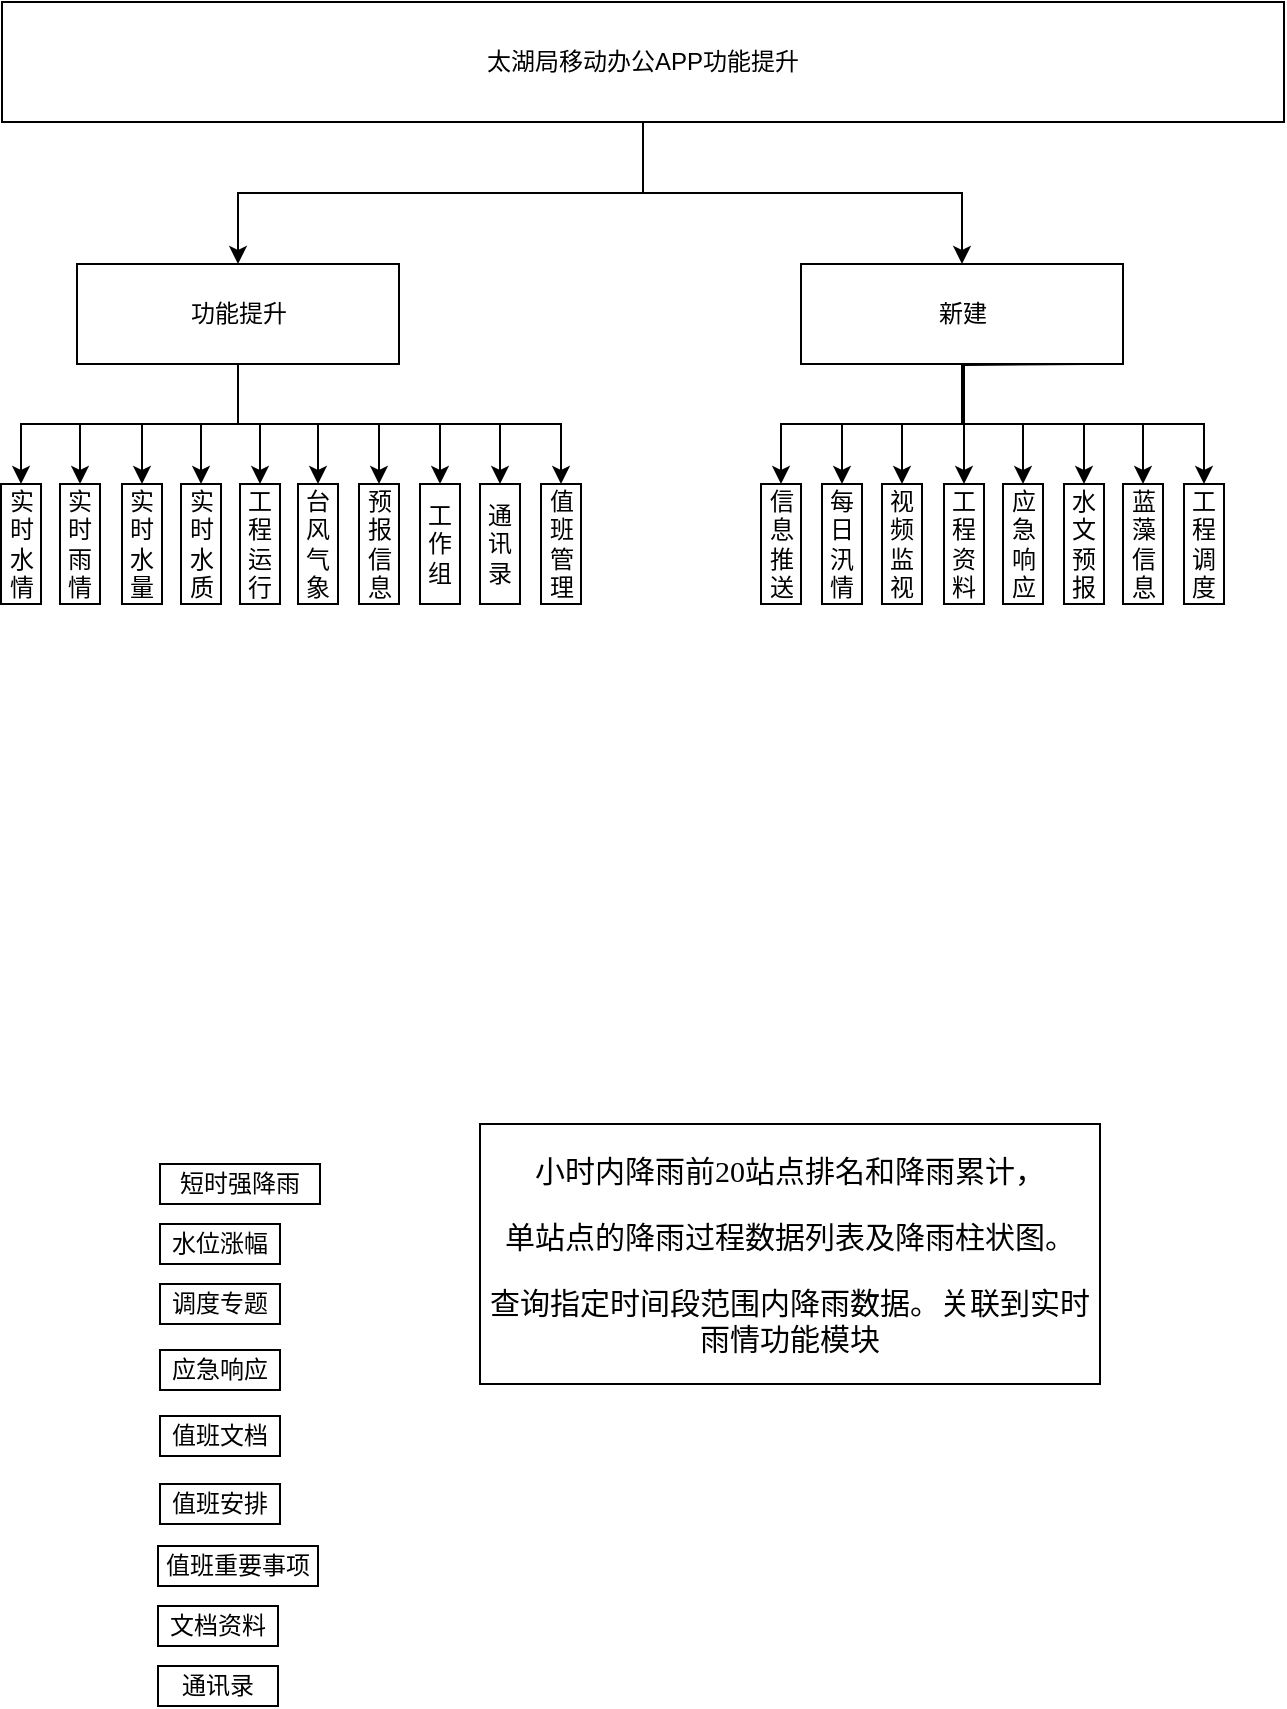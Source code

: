 <mxfile version="11.1.4" type="github"><diagram id="qvx9LAHxHfA9EjNs1QSS" name="Page-1"><mxGraphModel dx="1108" dy="456" grid="1" gridSize="10" guides="1" tooltips="1" connect="1" arrows="1" fold="1" page="1" pageScale="1" pageWidth="827" pageHeight="1169" math="0" shadow="0"><root><mxCell id="0"/><mxCell id="1" parent="0"/><mxCell id="SEAwow5dpvRGz6BitIV--27" style="edgeStyle=orthogonalEdgeStyle;rounded=0;orthogonalLoop=1;jettySize=auto;html=1;entryX=0.5;entryY=0;entryDx=0;entryDy=0;" parent="1" source="SEAwow5dpvRGz6BitIV--1" target="SEAwow5dpvRGz6BitIV--17" edge="1"><mxGeometry relative="1" as="geometry"/></mxCell><mxCell id="SEAwow5dpvRGz6BitIV--28" style="edgeStyle=orthogonalEdgeStyle;rounded=0;orthogonalLoop=1;jettySize=auto;html=1;entryX=0.5;entryY=0;entryDx=0;entryDy=0;" parent="1" source="SEAwow5dpvRGz6BitIV--1" target="SEAwow5dpvRGz6BitIV--8" edge="1"><mxGeometry relative="1" as="geometry"><Array as="points"><mxPoint x="198.5" y="260"/><mxPoint x="89.5" y="260"/></Array></mxGeometry></mxCell><mxCell id="SEAwow5dpvRGz6BitIV--30" style="edgeStyle=orthogonalEdgeStyle;rounded=0;orthogonalLoop=1;jettySize=auto;html=1;entryX=0.5;entryY=0;entryDx=0;entryDy=0;" parent="1" source="SEAwow5dpvRGz6BitIV--1" target="SEAwow5dpvRGz6BitIV--7" edge="1"><mxGeometry relative="1" as="geometry"/></mxCell><mxCell id="SEAwow5dpvRGz6BitIV--31" style="edgeStyle=orthogonalEdgeStyle;rounded=0;orthogonalLoop=1;jettySize=auto;html=1;entryX=0.5;entryY=0;entryDx=0;entryDy=0;" parent="1" source="SEAwow5dpvRGz6BitIV--1" target="SEAwow5dpvRGz6BitIV--18" edge="1"><mxGeometry relative="1" as="geometry"/></mxCell><mxCell id="SEAwow5dpvRGz6BitIV--34" style="edgeStyle=orthogonalEdgeStyle;rounded=0;orthogonalLoop=1;jettySize=auto;html=1;entryX=0.5;entryY=0;entryDx=0;entryDy=0;" parent="1" source="SEAwow5dpvRGz6BitIV--1" target="SEAwow5dpvRGz6BitIV--19" edge="1"><mxGeometry relative="1" as="geometry"/></mxCell><mxCell id="SEAwow5dpvRGz6BitIV--35" style="edgeStyle=orthogonalEdgeStyle;rounded=0;orthogonalLoop=1;jettySize=auto;html=1;entryX=0.5;entryY=0;entryDx=0;entryDy=0;" parent="1" source="SEAwow5dpvRGz6BitIV--1" target="SEAwow5dpvRGz6BitIV--21" edge="1"><mxGeometry relative="1" as="geometry"><Array as="points"><mxPoint x="198.5" y="260"/><mxPoint x="268.5" y="260"/></Array></mxGeometry></mxCell><mxCell id="3kz5_9o_Gu9iUy8k3MCx-7" style="edgeStyle=orthogonalEdgeStyle;rounded=0;orthogonalLoop=1;jettySize=auto;html=1;entryX=0.5;entryY=0;entryDx=0;entryDy=0;" parent="1" source="SEAwow5dpvRGz6BitIV--1" target="3kz5_9o_Gu9iUy8k3MCx-5" edge="1"><mxGeometry relative="1" as="geometry"><Array as="points"><mxPoint x="198.5" y="260"/><mxPoint x="359.5" y="260"/></Array></mxGeometry></mxCell><mxCell id="3kz5_9o_Gu9iUy8k3MCx-25" style="edgeStyle=orthogonalEdgeStyle;rounded=0;orthogonalLoop=1;jettySize=auto;html=1;" parent="1" source="SEAwow5dpvRGz6BitIV--1" target="3kz5_9o_Gu9iUy8k3MCx-4" edge="1"><mxGeometry relative="1" as="geometry"><Array as="points"><mxPoint x="198" y="260"/><mxPoint x="299" y="260"/></Array></mxGeometry></mxCell><mxCell id="3kz5_9o_Gu9iUy8k3MCx-26" style="edgeStyle=orthogonalEdgeStyle;rounded=0;orthogonalLoop=1;jettySize=auto;html=1;entryX=0.5;entryY=0;entryDx=0;entryDy=0;" parent="1" source="SEAwow5dpvRGz6BitIV--1" target="dItDOX96ScAAo2W70ycG-11" edge="1"><mxGeometry relative="1" as="geometry"><Array as="points"><mxPoint x="198" y="260"/><mxPoint x="329" y="260"/></Array></mxGeometry></mxCell><mxCell id="3kz5_9o_Gu9iUy8k3MCx-27" style="edgeStyle=orthogonalEdgeStyle;rounded=0;orthogonalLoop=1;jettySize=auto;html=1;entryX=0.5;entryY=0;entryDx=0;entryDy=0;" parent="1" source="SEAwow5dpvRGz6BitIV--1" target="3kz5_9o_Gu9iUy8k3MCx-1" edge="1"><mxGeometry relative="1" as="geometry"/></mxCell><mxCell id="SEAwow5dpvRGz6BitIV--1" value="功能提升" style="rounded=0;whiteSpace=wrap;html=1;" parent="1" vertex="1"><mxGeometry x="117.5" y="180" width="161" height="50" as="geometry"/></mxCell><mxCell id="SEAwow5dpvRGz6BitIV--3" value="工程资料" style="rounded=0;whiteSpace=wrap;html=1;" parent="1" vertex="1"><mxGeometry x="551" y="290" width="20" height="60" as="geometry"/></mxCell><mxCell id="SEAwow5dpvRGz6BitIV--4" value="视频监视" style="rounded=0;whiteSpace=wrap;html=1;" parent="1" vertex="1"><mxGeometry x="520" y="290" width="20" height="60" as="geometry"/></mxCell><mxCell id="SEAwow5dpvRGz6BitIV--6" value="每日汛情" style="rounded=0;whiteSpace=wrap;html=1;" parent="1" vertex="1"><mxGeometry x="490" y="290" width="20" height="60" as="geometry"/></mxCell><mxCell id="SEAwow5dpvRGz6BitIV--7" value="实时水量" style="rounded=0;whiteSpace=wrap;html=1;" parent="1" vertex="1"><mxGeometry x="140" y="290" width="20" height="60" as="geometry"/></mxCell><mxCell id="SEAwow5dpvRGz6BitIV--8" value="实时水情" style="rounded=0;whiteSpace=wrap;html=1;" parent="1" vertex="1"><mxGeometry x="79.5" y="290" width="20" height="60" as="geometry"/></mxCell><mxCell id="SEAwow5dpvRGz6BitIV--17" value="实时雨情" style="rounded=0;whiteSpace=wrap;html=1;" parent="1" vertex="1"><mxGeometry x="109" y="290" width="20" height="60" as="geometry"/></mxCell><mxCell id="SEAwow5dpvRGz6BitIV--18" value="工程运行" style="rounded=0;whiteSpace=wrap;html=1;" parent="1" vertex="1"><mxGeometry x="199" y="290" width="20" height="60" as="geometry"/></mxCell><mxCell id="SEAwow5dpvRGz6BitIV--19" value="台风气象" style="rounded=0;whiteSpace=wrap;html=1;" parent="1" vertex="1"><mxGeometry x="228" y="290" width="20" height="60" as="geometry"/></mxCell><mxCell id="SEAwow5dpvRGz6BitIV--21" value="预报信息" style="rounded=0;whiteSpace=wrap;html=1;" parent="1" vertex="1"><mxGeometry x="258.5" y="290" width="20" height="60" as="geometry"/></mxCell><mxCell id="SEAwow5dpvRGz6BitIV--24" value="信息推送" style="rounded=0;whiteSpace=wrap;html=1;" parent="1" vertex="1"><mxGeometry x="459.5" y="290" width="20" height="60" as="geometry"/></mxCell><mxCell id="SEAwow5dpvRGz6BitIV--72" value="短时强降雨" style="rounded=0;whiteSpace=wrap;html=1;" parent="1" vertex="1"><mxGeometry x="159" y="630" width="80" height="20" as="geometry"/></mxCell><mxCell id="SEAwow5dpvRGz6BitIV--73" value="通讯录" style="rounded=0;whiteSpace=wrap;html=1;" parent="1" vertex="1"><mxGeometry x="158" y="881" width="60" height="20" as="geometry"/></mxCell><mxCell id="SEAwow5dpvRGz6BitIV--74" value="文档资料" style="rounded=0;whiteSpace=wrap;html=1;" parent="1" vertex="1"><mxGeometry x="158" y="851" width="60" height="20" as="geometry"/></mxCell><mxCell id="SEAwow5dpvRGz6BitIV--75" value="值班重要事项" style="rounded=0;whiteSpace=wrap;html=1;" parent="1" vertex="1"><mxGeometry x="158" y="821" width="80" height="20" as="geometry"/></mxCell><mxCell id="SEAwow5dpvRGz6BitIV--76" value="值班安排" style="rounded=0;whiteSpace=wrap;html=1;" parent="1" vertex="1"><mxGeometry x="159" y="790" width="60" height="20" as="geometry"/></mxCell><mxCell id="SEAwow5dpvRGz6BitIV--77" value="值班文档" style="rounded=0;whiteSpace=wrap;html=1;" parent="1" vertex="1"><mxGeometry x="159" y="756" width="60" height="20" as="geometry"/></mxCell><mxCell id="SEAwow5dpvRGz6BitIV--78" value="应急响应" style="rounded=0;whiteSpace=wrap;html=1;" parent="1" vertex="1"><mxGeometry x="159" y="723" width="60" height="20" as="geometry"/></mxCell><mxCell id="SEAwow5dpvRGz6BitIV--79" value="调度专题" style="rounded=0;whiteSpace=wrap;html=1;" parent="1" vertex="1"><mxGeometry x="159" y="690" width="60" height="20" as="geometry"/></mxCell><mxCell id="SEAwow5dpvRGz6BitIV--80" value="水位涨幅" style="rounded=0;whiteSpace=wrap;html=1;" parent="1" vertex="1"><mxGeometry x="159" y="660" width="60" height="20" as="geometry"/></mxCell><mxCell id="SEAwow5dpvRGz6BitIV--81" value="&lt;p class=&quot;MsoNormal&quot; style=&quot;font-size: 15px&quot;&gt;&lt;font style=&quot;font-size: 15px&quot;&gt;&lt;font face=&quot;仿宋_GB2312&quot; style=&quot;font-size: 15px&quot;&gt;小时内降雨前&lt;/font&gt;&lt;font face=&quot;Times New Roman&quot; style=&quot;font-size: 15px&quot;&gt;20&lt;/font&gt;&lt;font face=&quot;仿宋_GB2312&quot; style=&quot;font-size: 15px&quot;&gt;站点排名和降雨累计，&lt;/font&gt;&lt;/font&gt;&lt;/p&gt;&lt;p class=&quot;MsoNormal&quot; style=&quot;font-size: 15px&quot;&gt;&lt;font style=&quot;font-size: 15px&quot;&gt;&lt;font face=&quot;仿宋_GB2312&quot; style=&quot;font-size: 15px&quot;&gt;单站点的降雨过程数据列表及降雨柱状图。&lt;/font&gt;&lt;span style=&quot;font-family: &amp;#34;times new roman&amp;#34;&quot;&gt;&lt;/span&gt;&lt;/font&gt;&lt;/p&gt;&lt;p class=&quot;MsoNormal&quot; style=&quot;font-size: 15px&quot;&gt;&lt;font style=&quot;font-size: 15px&quot;&gt;&lt;font face=&quot;仿宋_GB2312&quot; style=&quot;font-size: 15px&quot;&gt;查询指定时间段范围内降雨数据&lt;/font&gt;&lt;font face=&quot;仿宋_GB2312&quot; style=&quot;font-size: 15px&quot;&gt;。&lt;/font&gt;&lt;/font&gt;&lt;span&gt;关联到实时雨情功能模块&lt;/span&gt;&lt;/p&gt;" style="rounded=0;whiteSpace=wrap;html=1;" parent="1" vertex="1"><mxGeometry x="319" y="610" width="310" height="130" as="geometry"/></mxCell><mxCell id="dItDOX96ScAAo2W70ycG-9" style="edgeStyle=orthogonalEdgeStyle;rounded=0;orthogonalLoop=1;jettySize=auto;html=1;" parent="1" source="dItDOX96ScAAo2W70ycG-1" target="SEAwow5dpvRGz6BitIV--1" edge="1"><mxGeometry relative="1" as="geometry"/></mxCell><mxCell id="dItDOX96ScAAo2W70ycG-10" style="edgeStyle=orthogonalEdgeStyle;rounded=0;orthogonalLoop=1;jettySize=auto;html=1;entryX=0.5;entryY=0;entryDx=0;entryDy=0;" parent="1" source="dItDOX96ScAAo2W70ycG-1" target="dItDOX96ScAAo2W70ycG-3" edge="1"><mxGeometry relative="1" as="geometry"/></mxCell><mxCell id="dItDOX96ScAAo2W70ycG-1" value="太湖局移动办公APP功能提升" style="rounded=0;whiteSpace=wrap;html=1;" parent="1" vertex="1"><mxGeometry x="80" y="49" width="641" height="60" as="geometry"/></mxCell><mxCell id="dItDOX96ScAAo2W70ycG-8" style="edgeStyle=orthogonalEdgeStyle;rounded=0;orthogonalLoop=1;jettySize=auto;html=1;entryX=0.5;entryY=0;entryDx=0;entryDy=0;" parent="1" target="SEAwow5dpvRGz6BitIV--3" edge="1"><mxGeometry relative="1" as="geometry"><mxPoint x="621" y="230" as="sourcePoint"/></mxGeometry></mxCell><mxCell id="3kz5_9o_Gu9iUy8k3MCx-19" style="edgeStyle=orthogonalEdgeStyle;rounded=0;orthogonalLoop=1;jettySize=auto;html=1;entryX=0.5;entryY=0;entryDx=0;entryDy=0;" parent="1" target="3kz5_9o_Gu9iUy8k3MCx-12" edge="1"><mxGeometry relative="1" as="geometry"><mxPoint x="621" y="230" as="sourcePoint"/><Array as="points"><mxPoint x="560" y="230"/><mxPoint x="560" y="260"/><mxPoint x="651" y="260"/></Array></mxGeometry></mxCell><mxCell id="3kz5_9o_Gu9iUy8k3MCx-20" style="edgeStyle=orthogonalEdgeStyle;rounded=0;orthogonalLoop=1;jettySize=auto;html=1;entryX=0.5;entryY=0;entryDx=0;entryDy=0;" parent="1" target="3kz5_9o_Gu9iUy8k3MCx-11" edge="1"><mxGeometry relative="1" as="geometry"><mxPoint x="621" y="230" as="sourcePoint"/><Array as="points"><mxPoint x="560" y="230"/><mxPoint x="560" y="260"/><mxPoint x="681" y="260"/></Array></mxGeometry></mxCell><mxCell id="ZqjcJsRveY_uMtrVzREV-1" style="edgeStyle=orthogonalEdgeStyle;rounded=0;orthogonalLoop=1;jettySize=auto;html=1;entryX=0.5;entryY=0;entryDx=0;entryDy=0;" edge="1" parent="1" source="dItDOX96ScAAo2W70ycG-3" target="3kz5_9o_Gu9iUy8k3MCx-9"><mxGeometry relative="1" as="geometry"/></mxCell><mxCell id="ZqjcJsRveY_uMtrVzREV-2" style="edgeStyle=orthogonalEdgeStyle;rounded=0;orthogonalLoop=1;jettySize=auto;html=1;entryX=0.5;entryY=0;entryDx=0;entryDy=0;" edge="1" parent="1" source="dItDOX96ScAAo2W70ycG-3" target="3kz5_9o_Gu9iUy8k3MCx-13"><mxGeometry relative="1" as="geometry"/></mxCell><mxCell id="ZqjcJsRveY_uMtrVzREV-3" style="edgeStyle=orthogonalEdgeStyle;rounded=0;orthogonalLoop=1;jettySize=auto;html=1;entryX=0.5;entryY=0;entryDx=0;entryDy=0;" edge="1" parent="1" source="dItDOX96ScAAo2W70ycG-3" target="SEAwow5dpvRGz6BitIV--4"><mxGeometry relative="1" as="geometry"/></mxCell><mxCell id="ZqjcJsRveY_uMtrVzREV-4" style="edgeStyle=orthogonalEdgeStyle;rounded=0;orthogonalLoop=1;jettySize=auto;html=1;entryX=0.5;entryY=0;entryDx=0;entryDy=0;" edge="1" parent="1" source="dItDOX96ScAAo2W70ycG-3" target="SEAwow5dpvRGz6BitIV--6"><mxGeometry relative="1" as="geometry"/></mxCell><mxCell id="ZqjcJsRveY_uMtrVzREV-5" style="edgeStyle=orthogonalEdgeStyle;rounded=0;orthogonalLoop=1;jettySize=auto;html=1;entryX=0.5;entryY=0;entryDx=0;entryDy=0;" edge="1" parent="1" source="dItDOX96ScAAo2W70ycG-3" target="SEAwow5dpvRGz6BitIV--24"><mxGeometry relative="1" as="geometry"/></mxCell><mxCell id="dItDOX96ScAAo2W70ycG-3" value="新建" style="rounded=0;whiteSpace=wrap;html=1;" parent="1" vertex="1"><mxGeometry x="479.5" y="180" width="161" height="50" as="geometry"/></mxCell><mxCell id="dItDOX96ScAAo2W70ycG-11" value="通讯录" style="rounded=0;whiteSpace=wrap;html=1;" parent="1" vertex="1"><mxGeometry x="319" y="290" width="20" height="60" as="geometry"/></mxCell><mxCell id="3kz5_9o_Gu9iUy8k3MCx-1" value="实时水质" style="rounded=0;whiteSpace=wrap;html=1;" parent="1" vertex="1"><mxGeometry x="169.5" y="290" width="20" height="60" as="geometry"/></mxCell><mxCell id="3kz5_9o_Gu9iUy8k3MCx-4" value="工作组" style="rounded=0;whiteSpace=wrap;html=1;" parent="1" vertex="1"><mxGeometry x="289" y="290" width="20" height="60" as="geometry"/></mxCell><mxCell id="3kz5_9o_Gu9iUy8k3MCx-5" value="值班管理" style="rounded=0;whiteSpace=wrap;html=1;" parent="1" vertex="1"><mxGeometry x="349.5" y="290" width="20" height="60" as="geometry"/></mxCell><mxCell id="3kz5_9o_Gu9iUy8k3MCx-9" value="应急响应" style="rounded=0;whiteSpace=wrap;html=1;" parent="1" vertex="1"><mxGeometry x="580.5" y="290" width="20" height="60" as="geometry"/></mxCell><mxCell id="3kz5_9o_Gu9iUy8k3MCx-11" value="工程调度" style="rounded=0;whiteSpace=wrap;html=1;" parent="1" vertex="1"><mxGeometry x="671" y="290" width="20" height="60" as="geometry"/></mxCell><mxCell id="3kz5_9o_Gu9iUy8k3MCx-12" value="蓝藻信息" style="rounded=0;whiteSpace=wrap;html=1;" parent="1" vertex="1"><mxGeometry x="640.5" y="290" width="20" height="60" as="geometry"/></mxCell><mxCell id="3kz5_9o_Gu9iUy8k3MCx-13" value="水文预报" style="rounded=0;whiteSpace=wrap;html=1;" parent="1" vertex="1"><mxGeometry x="611" y="290" width="20" height="60" as="geometry"/></mxCell></root></mxGraphModel></diagram></mxfile>